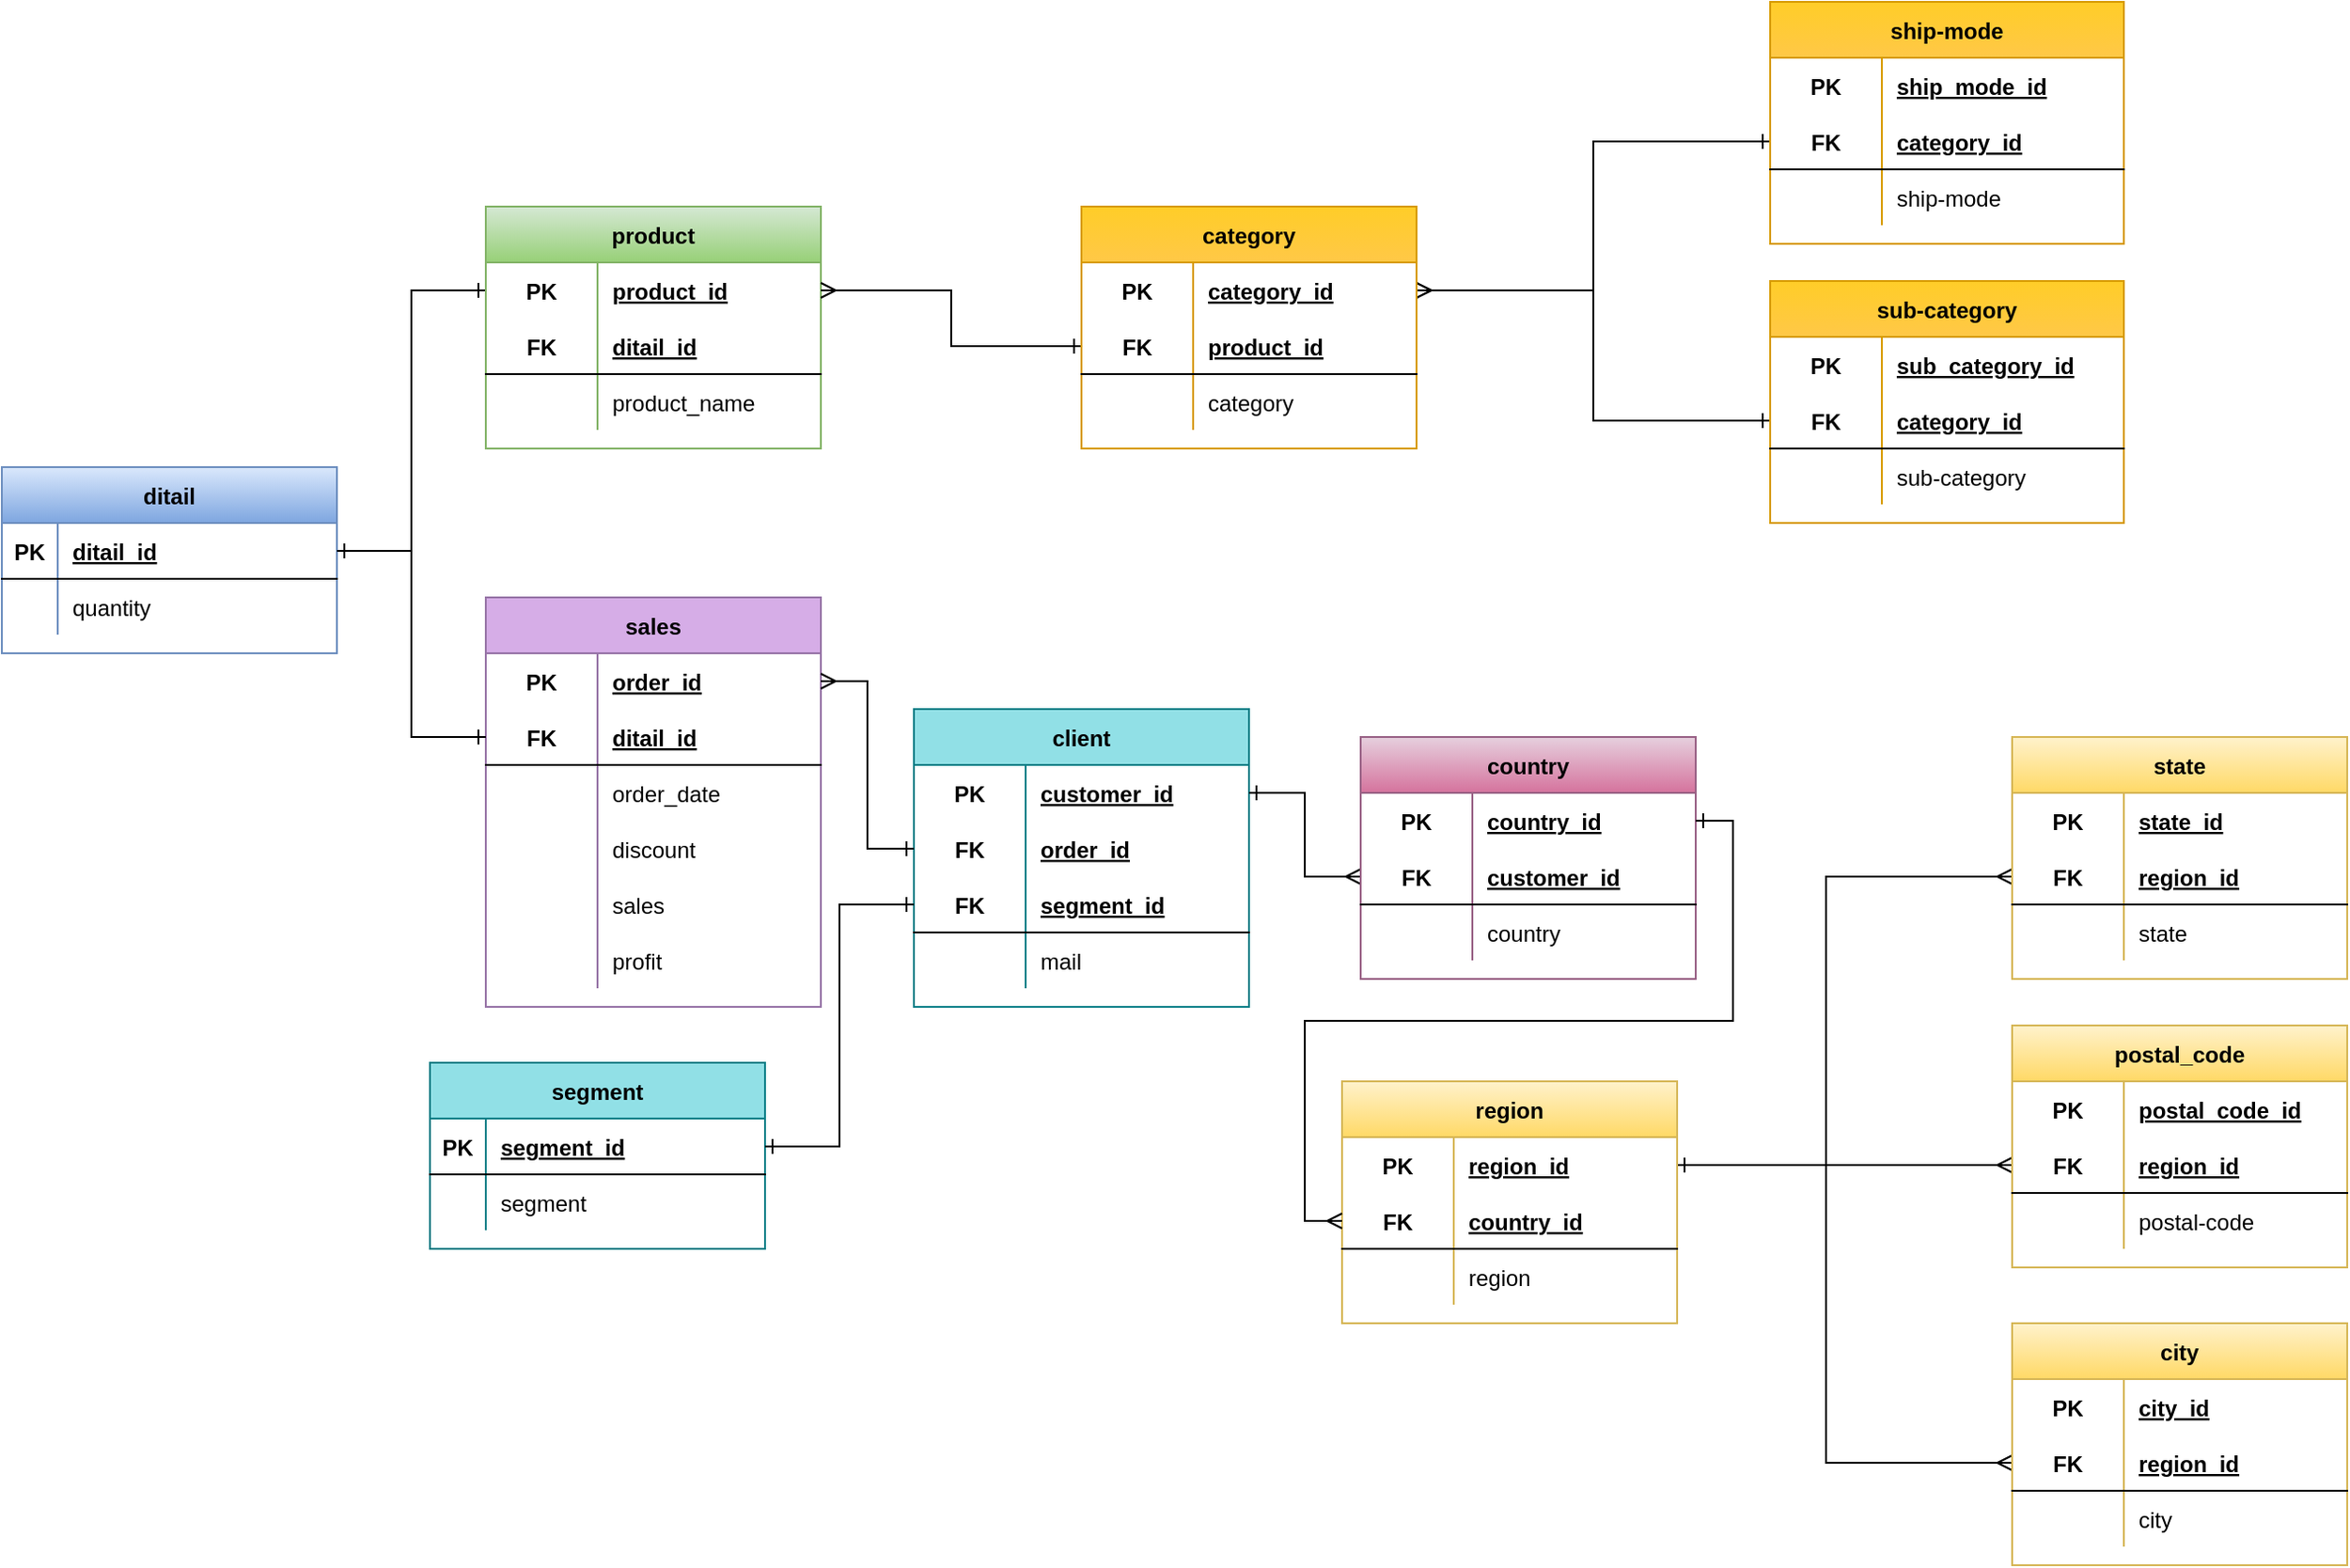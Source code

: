 <mxfile version="20.4.2" type="google"><diagram id="mIzn72QSFB-I_DEP1ll_" name="Diagrama Entidad-Relación - Final - Lucas Márquez"><mxGraphModel grid="1" page="1" gridSize="10" guides="1" tooltips="1" connect="1" arrows="1" fold="1" pageScale="1" pageWidth="827" pageHeight="1169" math="0" shadow="0"><root><mxCell id="0"/><mxCell id="1" parent="0"/><mxCell id="VU_tt0zj8PgSBgcjSAFi-6" value="sales" style="shape=table;startSize=30;container=1;collapsible=1;childLayout=tableLayout;fixedRows=1;rowLines=0;fontStyle=1;align=center;resizeLast=1;fillColor=#D6ADE7;strokeColor=#9673a6;" vertex="1" parent="1"><mxGeometry x="270" y="320" width="180" height="220" as="geometry"/></mxCell><mxCell id="VU_tt0zj8PgSBgcjSAFi-7" value="" style="shape=tableRow;horizontal=0;startSize=0;swimlaneHead=0;swimlaneBody=0;fillColor=none;collapsible=0;dropTarget=0;points=[[0,0.5],[1,0.5]];portConstraint=eastwest;top=0;left=0;right=0;bottom=0;" vertex="1" parent="VU_tt0zj8PgSBgcjSAFi-6"><mxGeometry y="30" width="180" height="30" as="geometry"/></mxCell><mxCell id="VU_tt0zj8PgSBgcjSAFi-8" value="PK" style="shape=partialRectangle;connectable=0;fillColor=none;top=0;left=0;bottom=0;right=0;fontStyle=1;overflow=hidden;" vertex="1" parent="VU_tt0zj8PgSBgcjSAFi-7"><mxGeometry width="60" height="30" as="geometry"><mxRectangle width="60" height="30" as="alternateBounds"/></mxGeometry></mxCell><mxCell id="VU_tt0zj8PgSBgcjSAFi-9" value="order_id" style="shape=partialRectangle;connectable=0;fillColor=none;top=0;left=0;bottom=0;right=0;align=left;spacingLeft=6;fontStyle=5;overflow=hidden;" vertex="1" parent="VU_tt0zj8PgSBgcjSAFi-7"><mxGeometry x="60" width="120" height="30" as="geometry"><mxRectangle width="120" height="30" as="alternateBounds"/></mxGeometry></mxCell><mxCell id="VU_tt0zj8PgSBgcjSAFi-10" value="" style="shape=tableRow;horizontal=0;startSize=0;swimlaneHead=0;swimlaneBody=0;fillColor=none;collapsible=0;dropTarget=0;points=[[0,0.5],[1,0.5]];portConstraint=eastwest;top=0;left=0;right=0;bottom=1;" vertex="1" parent="VU_tt0zj8PgSBgcjSAFi-6"><mxGeometry y="60" width="180" height="30" as="geometry"/></mxCell><mxCell id="VU_tt0zj8PgSBgcjSAFi-11" value="FK" style="shape=partialRectangle;connectable=0;fillColor=none;top=0;left=0;bottom=0;right=0;fontStyle=1;overflow=hidden;" vertex="1" parent="VU_tt0zj8PgSBgcjSAFi-10"><mxGeometry width="60" height="30" as="geometry"><mxRectangle width="60" height="30" as="alternateBounds"/></mxGeometry></mxCell><mxCell id="VU_tt0zj8PgSBgcjSAFi-12" value="ditail_id" style="shape=partialRectangle;connectable=0;fillColor=none;top=0;left=0;bottom=0;right=0;align=left;spacingLeft=6;fontStyle=5;overflow=hidden;" vertex="1" parent="VU_tt0zj8PgSBgcjSAFi-10"><mxGeometry x="60" width="120" height="30" as="geometry"><mxRectangle width="120" height="30" as="alternateBounds"/></mxGeometry></mxCell><mxCell id="VU_tt0zj8PgSBgcjSAFi-13" value="" style="shape=tableRow;horizontal=0;startSize=0;swimlaneHead=0;swimlaneBody=0;fillColor=none;collapsible=0;dropTarget=0;points=[[0,0.5],[1,0.5]];portConstraint=eastwest;top=0;left=0;right=0;bottom=0;" vertex="1" parent="VU_tt0zj8PgSBgcjSAFi-6"><mxGeometry y="90" width="180" height="30" as="geometry"/></mxCell><mxCell id="VU_tt0zj8PgSBgcjSAFi-14" value="" style="shape=partialRectangle;connectable=0;fillColor=none;top=0;left=0;bottom=0;right=0;editable=1;overflow=hidden;" vertex="1" parent="VU_tt0zj8PgSBgcjSAFi-13"><mxGeometry width="60" height="30" as="geometry"><mxRectangle width="60" height="30" as="alternateBounds"/></mxGeometry></mxCell><mxCell id="VU_tt0zj8PgSBgcjSAFi-15" value="order_date" style="shape=partialRectangle;connectable=0;fillColor=none;top=0;left=0;bottom=0;right=0;align=left;spacingLeft=6;overflow=hidden;" vertex="1" parent="VU_tt0zj8PgSBgcjSAFi-13"><mxGeometry x="60" width="120" height="30" as="geometry"><mxRectangle width="120" height="30" as="alternateBounds"/></mxGeometry></mxCell><mxCell id="VU_tt0zj8PgSBgcjSAFi-16" value="" style="shape=tableRow;horizontal=0;startSize=0;swimlaneHead=0;swimlaneBody=0;fillColor=none;collapsible=0;dropTarget=0;points=[[0,0.5],[1,0.5]];portConstraint=eastwest;top=0;left=0;right=0;bottom=0;" vertex="1" parent="VU_tt0zj8PgSBgcjSAFi-6"><mxGeometry y="120" width="180" height="30" as="geometry"/></mxCell><mxCell id="VU_tt0zj8PgSBgcjSAFi-17" value="" style="shape=partialRectangle;connectable=0;fillColor=none;top=0;left=0;bottom=0;right=0;editable=1;overflow=hidden;" vertex="1" parent="VU_tt0zj8PgSBgcjSAFi-16"><mxGeometry width="60" height="30" as="geometry"><mxRectangle width="60" height="30" as="alternateBounds"/></mxGeometry></mxCell><mxCell id="VU_tt0zj8PgSBgcjSAFi-18" value="discount" style="shape=partialRectangle;connectable=0;fillColor=none;top=0;left=0;bottom=0;right=0;align=left;spacingLeft=6;overflow=hidden;" vertex="1" parent="VU_tt0zj8PgSBgcjSAFi-16"><mxGeometry x="60" width="120" height="30" as="geometry"><mxRectangle width="120" height="30" as="alternateBounds"/></mxGeometry></mxCell><mxCell id="VU_tt0zj8PgSBgcjSAFi-176" style="shape=tableRow;horizontal=0;startSize=0;swimlaneHead=0;swimlaneBody=0;fillColor=none;collapsible=0;dropTarget=0;points=[[0,0.5],[1,0.5]];portConstraint=eastwest;top=0;left=0;right=0;bottom=0;" vertex="1" parent="VU_tt0zj8PgSBgcjSAFi-6"><mxGeometry y="150" width="180" height="30" as="geometry"/></mxCell><mxCell id="VU_tt0zj8PgSBgcjSAFi-177" style="shape=partialRectangle;connectable=0;fillColor=none;top=0;left=0;bottom=0;right=0;editable=1;overflow=hidden;" vertex="1" parent="VU_tt0zj8PgSBgcjSAFi-176"><mxGeometry width="60" height="30" as="geometry"><mxRectangle width="60" height="30" as="alternateBounds"/></mxGeometry></mxCell><mxCell id="VU_tt0zj8PgSBgcjSAFi-178" value="sales" style="shape=partialRectangle;connectable=0;fillColor=none;top=0;left=0;bottom=0;right=0;align=left;spacingLeft=6;overflow=hidden;" vertex="1" parent="VU_tt0zj8PgSBgcjSAFi-176"><mxGeometry x="60" width="120" height="30" as="geometry"><mxRectangle width="120" height="30" as="alternateBounds"/></mxGeometry></mxCell><mxCell id="VU_tt0zj8PgSBgcjSAFi-179" style="shape=tableRow;horizontal=0;startSize=0;swimlaneHead=0;swimlaneBody=0;fillColor=none;collapsible=0;dropTarget=0;points=[[0,0.5],[1,0.5]];portConstraint=eastwest;top=0;left=0;right=0;bottom=0;" vertex="1" parent="VU_tt0zj8PgSBgcjSAFi-6"><mxGeometry y="180" width="180" height="30" as="geometry"/></mxCell><mxCell id="VU_tt0zj8PgSBgcjSAFi-180" style="shape=partialRectangle;connectable=0;fillColor=none;top=0;left=0;bottom=0;right=0;editable=1;overflow=hidden;" vertex="1" parent="VU_tt0zj8PgSBgcjSAFi-179"><mxGeometry width="60" height="30" as="geometry"><mxRectangle width="60" height="30" as="alternateBounds"/></mxGeometry></mxCell><mxCell id="VU_tt0zj8PgSBgcjSAFi-181" value="profit" style="shape=partialRectangle;connectable=0;fillColor=none;top=0;left=0;bottom=0;right=0;align=left;spacingLeft=6;overflow=hidden;" vertex="1" parent="VU_tt0zj8PgSBgcjSAFi-179"><mxGeometry x="60" width="120" height="30" as="geometry"><mxRectangle width="120" height="30" as="alternateBounds"/></mxGeometry></mxCell><mxCell id="VU_tt0zj8PgSBgcjSAFi-19" value="client" style="shape=table;startSize=30;container=1;collapsible=1;childLayout=tableLayout;fixedRows=1;rowLines=0;fontStyle=1;align=center;resizeLast=1;fillColor=#91E0E6;strokeColor=#0e8088;" vertex="1" parent="1"><mxGeometry x="500" y="380" width="180" height="160" as="geometry"/></mxCell><mxCell id="VU_tt0zj8PgSBgcjSAFi-20" value="" style="shape=tableRow;horizontal=0;startSize=0;swimlaneHead=0;swimlaneBody=0;fillColor=none;collapsible=0;dropTarget=0;points=[[0,0.5],[1,0.5]];portConstraint=eastwest;top=0;left=0;right=0;bottom=0;" vertex="1" parent="VU_tt0zj8PgSBgcjSAFi-19"><mxGeometry y="30" width="180" height="30" as="geometry"/></mxCell><mxCell id="VU_tt0zj8PgSBgcjSAFi-21" value="PK" style="shape=partialRectangle;connectable=0;fillColor=none;top=0;left=0;bottom=0;right=0;fontStyle=1;overflow=hidden;" vertex="1" parent="VU_tt0zj8PgSBgcjSAFi-20"><mxGeometry width="60" height="30" as="geometry"><mxRectangle width="60" height="30" as="alternateBounds"/></mxGeometry></mxCell><mxCell id="VU_tt0zj8PgSBgcjSAFi-22" value="customer_id" style="shape=partialRectangle;connectable=0;fillColor=none;top=0;left=0;bottom=0;right=0;align=left;spacingLeft=6;fontStyle=5;overflow=hidden;" vertex="1" parent="VU_tt0zj8PgSBgcjSAFi-20"><mxGeometry x="60" width="120" height="30" as="geometry"><mxRectangle width="120" height="30" as="alternateBounds"/></mxGeometry></mxCell><mxCell id="oyBiZ0jqE-eT7juvi7Py-24" style="shape=tableRow;horizontal=0;startSize=0;swimlaneHead=0;swimlaneBody=0;fillColor=none;collapsible=0;dropTarget=0;points=[[0,0.5],[1,0.5]];portConstraint=eastwest;top=0;left=0;right=0;bottom=0;" vertex="1" parent="VU_tt0zj8PgSBgcjSAFi-19"><mxGeometry y="60" width="180" height="30" as="geometry"/></mxCell><mxCell id="oyBiZ0jqE-eT7juvi7Py-25" value="FK" style="shape=partialRectangle;connectable=0;fillColor=none;top=0;left=0;bottom=0;right=0;fontStyle=1;overflow=hidden;" vertex="1" parent="oyBiZ0jqE-eT7juvi7Py-24"><mxGeometry width="60" height="30" as="geometry"><mxRectangle width="60" height="30" as="alternateBounds"/></mxGeometry></mxCell><mxCell id="oyBiZ0jqE-eT7juvi7Py-26" value="order_id" style="shape=partialRectangle;connectable=0;fillColor=none;top=0;left=0;bottom=0;right=0;align=left;spacingLeft=6;fontStyle=5;overflow=hidden;" vertex="1" parent="oyBiZ0jqE-eT7juvi7Py-24"><mxGeometry x="60" width="120" height="30" as="geometry"><mxRectangle width="120" height="30" as="alternateBounds"/></mxGeometry></mxCell><mxCell id="VU_tt0zj8PgSBgcjSAFi-23" value="" style="shape=tableRow;horizontal=0;startSize=0;swimlaneHead=0;swimlaneBody=0;fillColor=none;collapsible=0;dropTarget=0;points=[[0,0.5],[1,0.5]];portConstraint=eastwest;top=0;left=0;right=0;bottom=1;" vertex="1" parent="VU_tt0zj8PgSBgcjSAFi-19"><mxGeometry y="90" width="180" height="30" as="geometry"/></mxCell><mxCell id="VU_tt0zj8PgSBgcjSAFi-24" value="FK" style="shape=partialRectangle;connectable=0;fillColor=none;top=0;left=0;bottom=0;right=0;fontStyle=1;overflow=hidden;" vertex="1" parent="VU_tt0zj8PgSBgcjSAFi-23"><mxGeometry width="60" height="30" as="geometry"><mxRectangle width="60" height="30" as="alternateBounds"/></mxGeometry></mxCell><mxCell id="VU_tt0zj8PgSBgcjSAFi-25" value="segment_id" style="shape=partialRectangle;connectable=0;fillColor=none;top=0;left=0;bottom=0;right=0;align=left;spacingLeft=6;fontStyle=5;overflow=hidden;" vertex="1" parent="VU_tt0zj8PgSBgcjSAFi-23"><mxGeometry x="60" width="120" height="30" as="geometry"><mxRectangle width="120" height="30" as="alternateBounds"/></mxGeometry></mxCell><mxCell id="VU_tt0zj8PgSBgcjSAFi-26" value="" style="shape=tableRow;horizontal=0;startSize=0;swimlaneHead=0;swimlaneBody=0;fillColor=none;collapsible=0;dropTarget=0;points=[[0,0.5],[1,0.5]];portConstraint=eastwest;top=0;left=0;right=0;bottom=0;" vertex="1" parent="VU_tt0zj8PgSBgcjSAFi-19"><mxGeometry y="120" width="180" height="30" as="geometry"/></mxCell><mxCell id="VU_tt0zj8PgSBgcjSAFi-27" value="" style="shape=partialRectangle;connectable=0;fillColor=none;top=0;left=0;bottom=0;right=0;editable=1;overflow=hidden;" vertex="1" parent="VU_tt0zj8PgSBgcjSAFi-26"><mxGeometry width="60" height="30" as="geometry"><mxRectangle width="60" height="30" as="alternateBounds"/></mxGeometry></mxCell><mxCell id="VU_tt0zj8PgSBgcjSAFi-28" value="mail" style="shape=partialRectangle;connectable=0;fillColor=none;top=0;left=0;bottom=0;right=0;align=left;spacingLeft=6;overflow=hidden;" vertex="1" parent="VU_tt0zj8PgSBgcjSAFi-26"><mxGeometry x="60" width="120" height="30" as="geometry"><mxRectangle width="120" height="30" as="alternateBounds"/></mxGeometry></mxCell><mxCell id="VU_tt0zj8PgSBgcjSAFi-198" style="edgeStyle=orthogonalEdgeStyle;rounded=0;orthogonalLoop=1;jettySize=auto;html=1;startArrow=ERone;startFill=0;endArrow=ERone;endFill=0;exitX=0;exitY=0.5;exitDx=0;exitDy=0;entryX=1;entryY=0.5;entryDx=0;entryDy=0;" edge="1" parent="1" source="VU_tt0zj8PgSBgcjSAFi-72" target="MrGckBFg0y3Oi9oTqxeP-3"><mxGeometry relative="1" as="geometry"><mxPoint x="200" y="285" as="targetPoint"/></mxGeometry></mxCell><mxCell id="VU_tt0zj8PgSBgcjSAFi-71" value="product" style="shape=table;startSize=30;container=1;collapsible=1;childLayout=tableLayout;fixedRows=1;rowLines=0;fontStyle=1;align=center;resizeLast=1;fillColor=#d5e8d4;strokeColor=#82b366;gradientColor=#97d077;" vertex="1" parent="1"><mxGeometry x="270" y="110" width="180" height="130" as="geometry"/></mxCell><mxCell id="VU_tt0zj8PgSBgcjSAFi-72" value="" style="shape=tableRow;horizontal=0;startSize=0;swimlaneHead=0;swimlaneBody=0;fillColor=none;collapsible=0;dropTarget=0;points=[[0,0.5],[1,0.5]];portConstraint=eastwest;top=0;left=0;right=0;bottom=0;" vertex="1" parent="VU_tt0zj8PgSBgcjSAFi-71"><mxGeometry y="30" width="180" height="30" as="geometry"/></mxCell><mxCell id="VU_tt0zj8PgSBgcjSAFi-73" value="PK" style="shape=partialRectangle;connectable=0;fillColor=none;top=0;left=0;bottom=0;right=0;fontStyle=1;overflow=hidden;" vertex="1" parent="VU_tt0zj8PgSBgcjSAFi-72"><mxGeometry width="60" height="30" as="geometry"><mxRectangle width="60" height="30" as="alternateBounds"/></mxGeometry></mxCell><mxCell id="VU_tt0zj8PgSBgcjSAFi-74" value="product_id" style="shape=partialRectangle;connectable=0;fillColor=none;top=0;left=0;bottom=0;right=0;align=left;spacingLeft=6;fontStyle=5;overflow=hidden;" vertex="1" parent="VU_tt0zj8PgSBgcjSAFi-72"><mxGeometry x="60" width="120" height="30" as="geometry"><mxRectangle width="120" height="30" as="alternateBounds"/></mxGeometry></mxCell><mxCell id="VU_tt0zj8PgSBgcjSAFi-75" value="" style="shape=tableRow;horizontal=0;startSize=0;swimlaneHead=0;swimlaneBody=0;fillColor=none;collapsible=0;dropTarget=0;points=[[0,0.5],[1,0.5]];portConstraint=eastwest;top=0;left=0;right=0;bottom=1;" vertex="1" parent="VU_tt0zj8PgSBgcjSAFi-71"><mxGeometry y="60" width="180" height="30" as="geometry"/></mxCell><mxCell id="VU_tt0zj8PgSBgcjSAFi-76" value="FK" style="shape=partialRectangle;connectable=0;fillColor=none;top=0;left=0;bottom=0;right=0;fontStyle=1;overflow=hidden;" vertex="1" parent="VU_tt0zj8PgSBgcjSAFi-75"><mxGeometry width="60" height="30" as="geometry"><mxRectangle width="60" height="30" as="alternateBounds"/></mxGeometry></mxCell><mxCell id="VU_tt0zj8PgSBgcjSAFi-77" value="ditail_id" style="shape=partialRectangle;connectable=0;fillColor=none;top=0;left=0;bottom=0;right=0;align=left;spacingLeft=6;fontStyle=5;overflow=hidden;" vertex="1" parent="VU_tt0zj8PgSBgcjSAFi-75"><mxGeometry x="60" width="120" height="30" as="geometry"><mxRectangle width="120" height="30" as="alternateBounds"/></mxGeometry></mxCell><mxCell id="VU_tt0zj8PgSBgcjSAFi-78" value="" style="shape=tableRow;horizontal=0;startSize=0;swimlaneHead=0;swimlaneBody=0;fillColor=none;collapsible=0;dropTarget=0;points=[[0,0.5],[1,0.5]];portConstraint=eastwest;top=0;left=0;right=0;bottom=0;" vertex="1" parent="VU_tt0zj8PgSBgcjSAFi-71"><mxGeometry y="90" width="180" height="30" as="geometry"/></mxCell><mxCell id="VU_tt0zj8PgSBgcjSAFi-79" value="" style="shape=partialRectangle;connectable=0;fillColor=none;top=0;left=0;bottom=0;right=0;editable=1;overflow=hidden;" vertex="1" parent="VU_tt0zj8PgSBgcjSAFi-78"><mxGeometry width="60" height="30" as="geometry"><mxRectangle width="60" height="30" as="alternateBounds"/></mxGeometry></mxCell><mxCell id="VU_tt0zj8PgSBgcjSAFi-80" value="product_name" style="shape=partialRectangle;connectable=0;fillColor=none;top=0;left=0;bottom=0;right=0;align=left;spacingLeft=6;overflow=hidden;" vertex="1" parent="VU_tt0zj8PgSBgcjSAFi-78"><mxGeometry x="60" width="120" height="30" as="geometry"><mxRectangle width="120" height="30" as="alternateBounds"/></mxGeometry></mxCell><mxCell id="VU_tt0zj8PgSBgcjSAFi-199" style="edgeStyle=orthogonalEdgeStyle;rounded=0;orthogonalLoop=1;jettySize=auto;html=1;startArrow=ERone;startFill=0;endArrow=ERmany;endFill=0;exitX=0;exitY=0.5;exitDx=0;exitDy=0;entryX=1;entryY=0.5;entryDx=0;entryDy=0;" edge="1" parent="1" source="_aTbxDo0gXw2IyiF0GpH-42" target="VU_tt0zj8PgSBgcjSAFi-72"><mxGeometry relative="1" as="geometry"><mxPoint x="430" y="135" as="sourcePoint"/><mxPoint x="490" y="70" as="targetPoint"/></mxGeometry></mxCell><mxCell id="VU_tt0zj8PgSBgcjSAFi-200" style="edgeStyle=orthogonalEdgeStyle;rounded=0;orthogonalLoop=1;jettySize=auto;html=1;entryX=1.008;entryY=0.733;entryDx=0;entryDy=0;entryPerimeter=0;startArrow=ERmany;startFill=0;endArrow=ERone;endFill=0;" edge="1" parent="1" source="VU_tt0zj8PgSBgcjSAFi-7"><mxGeometry relative="1" as="geometry"/></mxCell><mxCell id="VU_tt0zj8PgSBgcjSAFi-201" style="edgeStyle=orthogonalEdgeStyle;rounded=0;orthogonalLoop=1;jettySize=auto;html=1;startArrow=ERmany;startFill=0;endArrow=ERone;endFill=0;exitX=1;exitY=0.5;exitDx=0;exitDy=0;entryX=0;entryY=0.5;entryDx=0;entryDy=0;" edge="1" parent="1" source="VU_tt0zj8PgSBgcjSAFi-7" target="oyBiZ0jqE-eT7juvi7Py-24"><mxGeometry relative="1" as="geometry"><mxPoint x="530" y="470" as="targetPoint"/></mxGeometry></mxCell><mxCell id="VU_tt0zj8PgSBgcjSAFi-202" style="edgeStyle=orthogonalEdgeStyle;rounded=0;orthogonalLoop=1;jettySize=auto;html=1;startArrow=ERone;startFill=0;endArrow=ERmany;endFill=0;exitX=1;exitY=0.5;exitDx=0;exitDy=0;entryX=0;entryY=0.5;entryDx=0;entryDy=0;" edge="1" parent="1" source="VU_tt0zj8PgSBgcjSAFi-20" target="MrGckBFg0y3Oi9oTqxeP-15"><mxGeometry relative="1" as="geometry"><mxPoint x="780" y="510" as="targetPoint"/></mxGeometry></mxCell><mxCell id="oyBiZ0jqE-eT7juvi7Py-2" value="segment" style="shape=table;startSize=30;container=1;collapsible=1;childLayout=tableLayout;fixedRows=1;rowLines=0;fontStyle=1;align=center;resizeLast=1;fillColor=#91E0E6;strokeColor=#0e8088;" vertex="1" parent="1"><mxGeometry x="240" y="570" width="180" height="100" as="geometry"/></mxCell><mxCell id="oyBiZ0jqE-eT7juvi7Py-3" value="" style="shape=tableRow;horizontal=0;startSize=0;swimlaneHead=0;swimlaneBody=0;fillColor=none;collapsible=0;dropTarget=0;points=[[0,0.5],[1,0.5]];portConstraint=eastwest;top=0;left=0;right=0;bottom=1;" vertex="1" parent="oyBiZ0jqE-eT7juvi7Py-2"><mxGeometry y="30" width="180" height="30" as="geometry"/></mxCell><mxCell id="oyBiZ0jqE-eT7juvi7Py-4" value="PK" style="shape=partialRectangle;connectable=0;fillColor=none;top=0;left=0;bottom=0;right=0;fontStyle=1;overflow=hidden;" vertex="1" parent="oyBiZ0jqE-eT7juvi7Py-3"><mxGeometry width="30" height="30" as="geometry"><mxRectangle width="30" height="30" as="alternateBounds"/></mxGeometry></mxCell><mxCell id="oyBiZ0jqE-eT7juvi7Py-5" value="segment_id" style="shape=partialRectangle;connectable=0;fillColor=none;top=0;left=0;bottom=0;right=0;align=left;spacingLeft=6;fontStyle=5;overflow=hidden;" vertex="1" parent="oyBiZ0jqE-eT7juvi7Py-3"><mxGeometry x="30" width="150" height="30" as="geometry"><mxRectangle width="150" height="30" as="alternateBounds"/></mxGeometry></mxCell><mxCell id="oyBiZ0jqE-eT7juvi7Py-6" value="" style="shape=tableRow;horizontal=0;startSize=0;swimlaneHead=0;swimlaneBody=0;fillColor=none;collapsible=0;dropTarget=0;points=[[0,0.5],[1,0.5]];portConstraint=eastwest;top=0;left=0;right=0;bottom=0;" vertex="1" parent="oyBiZ0jqE-eT7juvi7Py-2"><mxGeometry y="60" width="180" height="30" as="geometry"/></mxCell><mxCell id="oyBiZ0jqE-eT7juvi7Py-7" value="" style="shape=partialRectangle;connectable=0;fillColor=none;top=0;left=0;bottom=0;right=0;editable=1;overflow=hidden;" vertex="1" parent="oyBiZ0jqE-eT7juvi7Py-6"><mxGeometry width="30" height="30" as="geometry"><mxRectangle width="30" height="30" as="alternateBounds"/></mxGeometry></mxCell><mxCell id="oyBiZ0jqE-eT7juvi7Py-8" value="segment" style="shape=partialRectangle;connectable=0;fillColor=none;top=0;left=0;bottom=0;right=0;align=left;spacingLeft=6;overflow=hidden;" vertex="1" parent="oyBiZ0jqE-eT7juvi7Py-6"><mxGeometry x="30" width="150" height="30" as="geometry"><mxRectangle width="150" height="30" as="alternateBounds"/></mxGeometry></mxCell><mxCell id="oyBiZ0jqE-eT7juvi7Py-27" style="edgeStyle=orthogonalEdgeStyle;rounded=0;orthogonalLoop=1;jettySize=auto;html=1;exitX=0;exitY=0.5;exitDx=0;exitDy=0;entryX=1;entryY=0.5;entryDx=0;entryDy=0;endArrow=ERone;endFill=0;startArrow=ERone;startFill=0;" edge="1" parent="1" source="VU_tt0zj8PgSBgcjSAFi-23" target="oyBiZ0jqE-eT7juvi7Py-3"><mxGeometry relative="1" as="geometry"/></mxCell><mxCell id="oyBiZ0jqE-eT7juvi7Py-70" style="edgeStyle=orthogonalEdgeStyle;rounded=0;orthogonalLoop=1;jettySize=auto;html=1;exitX=1;exitY=0.5;exitDx=0;exitDy=0;entryX=0;entryY=0.5;entryDx=0;entryDy=0;startArrow=ERmany;startFill=0;endArrow=ERone;endFill=0;" edge="1" parent="1" source="_aTbxDo0gXw2IyiF0GpH-39" target="_aTbxDo0gXw2IyiF0GpH-32"><mxGeometry relative="1" as="geometry"><mxPoint x="800" y="100" as="sourcePoint"/><mxPoint x="980" y="60" as="targetPoint"/></mxGeometry></mxCell><mxCell id="oyBiZ0jqE-eT7juvi7Py-78" style="edgeStyle=orthogonalEdgeStyle;rounded=0;orthogonalLoop=1;jettySize=auto;html=1;exitX=1;exitY=0.5;exitDx=0;exitDy=0;entryX=0;entryY=0.5;entryDx=0;entryDy=0;startArrow=ERmany;startFill=0;endArrow=ERone;endFill=0;" edge="1" parent="1" source="_aTbxDo0gXw2IyiF0GpH-39" target="_aTbxDo0gXw2IyiF0GpH-22"><mxGeometry relative="1" as="geometry"><mxPoint x="830" y="125" as="sourcePoint"/><mxPoint x="1010" y="180" as="targetPoint"/></mxGeometry></mxCell><mxCell id="2hNDZyfFAiQpchvqxS-o-57" style="edgeStyle=orthogonalEdgeStyle;rounded=0;orthogonalLoop=1;jettySize=auto;html=1;exitX=1;exitY=0.5;exitDx=0;exitDy=0;startArrow=ERone;startFill=0;endArrow=ERmany;endFill=0;entryX=0;entryY=0.5;entryDx=0;entryDy=0;" edge="1" parent="1" source="MrGckBFg0y3Oi9oTqxeP-52" target="MrGckBFg0y3Oi9oTqxeP-35"><mxGeometry relative="1" as="geometry"><mxPoint x="1020" y="525" as="sourcePoint"/><mxPoint x="1040" y="480" as="targetPoint"/><Array as="points"><mxPoint x="990" y="625"/><mxPoint x="990" y="470"/></Array></mxGeometry></mxCell><mxCell id="2hNDZyfFAiQpchvqxS-o-58" style="edgeStyle=orthogonalEdgeStyle;rounded=0;orthogonalLoop=1;jettySize=auto;html=1;exitX=1;exitY=0.5;exitDx=0;exitDy=0;entryX=0;entryY=0.5;entryDx=0;entryDy=0;startArrow=ERmany;startFill=0;endArrow=ERone;endFill=0;" edge="1" parent="1" target="MrGckBFg0y3Oi9oTqxeP-15"><mxGeometry relative="1" as="geometry"><Array as="points"><mxPoint x="1070" y="555"/><mxPoint x="1070" y="815"/></Array></mxGeometry></mxCell><mxCell id="2hNDZyfFAiQpchvqxS-o-59" style="edgeStyle=orthogonalEdgeStyle;rounded=0;orthogonalLoop=1;jettySize=auto;html=1;exitX=1;exitY=0.5;exitDx=0;exitDy=0;entryX=0;entryY=0.5;entryDx=0;entryDy=0;startArrow=ERone;startFill=0;endArrow=ERmany;endFill=0;" edge="1" parent="1" source="MrGckBFg0y3Oi9oTqxeP-52" target="MrGckBFg0y3Oi9oTqxeP-45"><mxGeometry relative="1" as="geometry"><mxPoint x="1020" y="495" as="sourcePoint"/><mxPoint x="1160" y="465" as="targetPoint"/><Array as="points"><mxPoint x="990" y="625"/><mxPoint x="990" y="785"/></Array></mxGeometry></mxCell><mxCell id="2hNDZyfFAiQpchvqxS-o-60" style="edgeStyle=orthogonalEdgeStyle;rounded=0;orthogonalLoop=1;jettySize=auto;html=1;exitX=1;exitY=0.5;exitDx=0;exitDy=0;entryX=0;entryY=0.5;entryDx=0;entryDy=0;startArrow=ERone;startFill=0;endArrow=ERmany;endFill=0;" edge="1" parent="1" source="MrGckBFg0y3Oi9oTqxeP-52" target="MrGckBFg0y3Oi9oTqxeP-25"><mxGeometry relative="1" as="geometry"><Array as="points"><mxPoint x="1090" y="625"/></Array><mxPoint x="1020" y="465" as="sourcePoint"/><mxPoint x="1160" y="335" as="targetPoint"/></mxGeometry></mxCell><mxCell id="_aTbxDo0gXw2IyiF0GpH-18" value="sub-category" style="shape=table;startSize=30;container=1;collapsible=1;childLayout=tableLayout;fixedRows=1;rowLines=0;fontStyle=1;align=center;resizeLast=1;fillColor=#ffcd28;strokeColor=#d79b00;gradientColor=#FFC847;" vertex="1" parent="1"><mxGeometry x="960" y="150" width="190" height="130" as="geometry"/></mxCell><mxCell id="_aTbxDo0gXw2IyiF0GpH-19" value="" style="shape=tableRow;horizontal=0;startSize=0;swimlaneHead=0;swimlaneBody=0;fillColor=none;collapsible=0;dropTarget=0;points=[[0,0.5],[1,0.5]];portConstraint=eastwest;top=0;left=0;right=0;bottom=0;" vertex="1" parent="_aTbxDo0gXw2IyiF0GpH-18"><mxGeometry y="30" width="190" height="30" as="geometry"/></mxCell><mxCell id="_aTbxDo0gXw2IyiF0GpH-20" value="PK" style="shape=partialRectangle;connectable=0;fillColor=none;top=0;left=0;bottom=0;right=0;fontStyle=1;overflow=hidden;" vertex="1" parent="_aTbxDo0gXw2IyiF0GpH-19"><mxGeometry width="60" height="30" as="geometry"><mxRectangle width="60" height="30" as="alternateBounds"/></mxGeometry></mxCell><mxCell id="_aTbxDo0gXw2IyiF0GpH-21" value="sub_category_id" style="shape=partialRectangle;connectable=0;fillColor=none;top=0;left=0;bottom=0;right=0;align=left;spacingLeft=6;fontStyle=5;overflow=hidden;" vertex="1" parent="_aTbxDo0gXw2IyiF0GpH-19"><mxGeometry x="60" width="130" height="30" as="geometry"><mxRectangle width="130" height="30" as="alternateBounds"/></mxGeometry></mxCell><mxCell id="_aTbxDo0gXw2IyiF0GpH-22" value="" style="shape=tableRow;horizontal=0;startSize=0;swimlaneHead=0;swimlaneBody=0;fillColor=none;collapsible=0;dropTarget=0;points=[[0,0.5],[1,0.5]];portConstraint=eastwest;top=0;left=0;right=0;bottom=1;" vertex="1" parent="_aTbxDo0gXw2IyiF0GpH-18"><mxGeometry y="60" width="190" height="30" as="geometry"/></mxCell><mxCell id="_aTbxDo0gXw2IyiF0GpH-23" value="FK" style="shape=partialRectangle;connectable=0;fillColor=none;top=0;left=0;bottom=0;right=0;fontStyle=1;overflow=hidden;" vertex="1" parent="_aTbxDo0gXw2IyiF0GpH-22"><mxGeometry width="60" height="30" as="geometry"><mxRectangle width="60" height="30" as="alternateBounds"/></mxGeometry></mxCell><mxCell id="_aTbxDo0gXw2IyiF0GpH-24" value="category_id" style="shape=partialRectangle;connectable=0;fillColor=none;top=0;left=0;bottom=0;right=0;align=left;spacingLeft=6;fontStyle=5;overflow=hidden;" vertex="1" parent="_aTbxDo0gXw2IyiF0GpH-22"><mxGeometry x="60" width="130" height="30" as="geometry"><mxRectangle width="130" height="30" as="alternateBounds"/></mxGeometry></mxCell><mxCell id="_aTbxDo0gXw2IyiF0GpH-25" value="" style="shape=tableRow;horizontal=0;startSize=0;swimlaneHead=0;swimlaneBody=0;fillColor=none;collapsible=0;dropTarget=0;points=[[0,0.5],[1,0.5]];portConstraint=eastwest;top=0;left=0;right=0;bottom=0;" vertex="1" parent="_aTbxDo0gXw2IyiF0GpH-18"><mxGeometry y="90" width="190" height="30" as="geometry"/></mxCell><mxCell id="_aTbxDo0gXw2IyiF0GpH-26" value="" style="shape=partialRectangle;connectable=0;fillColor=none;top=0;left=0;bottom=0;right=0;editable=1;overflow=hidden;" vertex="1" parent="_aTbxDo0gXw2IyiF0GpH-25"><mxGeometry width="60" height="30" as="geometry"><mxRectangle width="60" height="30" as="alternateBounds"/></mxGeometry></mxCell><mxCell id="_aTbxDo0gXw2IyiF0GpH-27" value="sub-category" style="shape=partialRectangle;connectable=0;fillColor=none;top=0;left=0;bottom=0;right=0;align=left;spacingLeft=6;overflow=hidden;" vertex="1" parent="_aTbxDo0gXw2IyiF0GpH-25"><mxGeometry x="60" width="130" height="30" as="geometry"><mxRectangle width="130" height="30" as="alternateBounds"/></mxGeometry></mxCell><mxCell id="_aTbxDo0gXw2IyiF0GpH-28" value="ship-mode" style="shape=table;startSize=30;container=1;collapsible=1;childLayout=tableLayout;fixedRows=1;rowLines=0;fontStyle=1;align=center;resizeLast=1;fillColor=#ffcd28;strokeColor=#d79b00;gradientColor=#FFC847;" vertex="1" parent="1"><mxGeometry x="960" width="190" height="130" as="geometry"/></mxCell><mxCell id="_aTbxDo0gXw2IyiF0GpH-29" value="" style="shape=tableRow;horizontal=0;startSize=0;swimlaneHead=0;swimlaneBody=0;fillColor=none;collapsible=0;dropTarget=0;points=[[0,0.5],[1,0.5]];portConstraint=eastwest;top=0;left=0;right=0;bottom=0;" vertex="1" parent="_aTbxDo0gXw2IyiF0GpH-28"><mxGeometry y="30" width="190" height="30" as="geometry"/></mxCell><mxCell id="_aTbxDo0gXw2IyiF0GpH-30" value="PK" style="shape=partialRectangle;connectable=0;fillColor=none;top=0;left=0;bottom=0;right=0;fontStyle=1;overflow=hidden;" vertex="1" parent="_aTbxDo0gXw2IyiF0GpH-29"><mxGeometry width="60" height="30" as="geometry"><mxRectangle width="60" height="30" as="alternateBounds"/></mxGeometry></mxCell><mxCell id="_aTbxDo0gXw2IyiF0GpH-31" value="ship_mode_id" style="shape=partialRectangle;connectable=0;fillColor=none;top=0;left=0;bottom=0;right=0;align=left;spacingLeft=6;fontStyle=5;overflow=hidden;" vertex="1" parent="_aTbxDo0gXw2IyiF0GpH-29"><mxGeometry x="60" width="130" height="30" as="geometry"><mxRectangle width="130" height="30" as="alternateBounds"/></mxGeometry></mxCell><mxCell id="_aTbxDo0gXw2IyiF0GpH-32" value="" style="shape=tableRow;horizontal=0;startSize=0;swimlaneHead=0;swimlaneBody=0;fillColor=none;collapsible=0;dropTarget=0;points=[[0,0.5],[1,0.5]];portConstraint=eastwest;top=0;left=0;right=0;bottom=1;" vertex="1" parent="_aTbxDo0gXw2IyiF0GpH-28"><mxGeometry y="60" width="190" height="30" as="geometry"/></mxCell><mxCell id="_aTbxDo0gXw2IyiF0GpH-33" value="FK" style="shape=partialRectangle;connectable=0;fillColor=none;top=0;left=0;bottom=0;right=0;fontStyle=1;overflow=hidden;" vertex="1" parent="_aTbxDo0gXw2IyiF0GpH-32"><mxGeometry width="60" height="30" as="geometry"><mxRectangle width="60" height="30" as="alternateBounds"/></mxGeometry></mxCell><mxCell id="_aTbxDo0gXw2IyiF0GpH-34" value="category_id" style="shape=partialRectangle;connectable=0;fillColor=none;top=0;left=0;bottom=0;right=0;align=left;spacingLeft=6;fontStyle=5;overflow=hidden;" vertex="1" parent="_aTbxDo0gXw2IyiF0GpH-32"><mxGeometry x="60" width="130" height="30" as="geometry"><mxRectangle width="130" height="30" as="alternateBounds"/></mxGeometry></mxCell><mxCell id="_aTbxDo0gXw2IyiF0GpH-35" value="" style="shape=tableRow;horizontal=0;startSize=0;swimlaneHead=0;swimlaneBody=0;fillColor=none;collapsible=0;dropTarget=0;points=[[0,0.5],[1,0.5]];portConstraint=eastwest;top=0;left=0;right=0;bottom=0;" vertex="1" parent="_aTbxDo0gXw2IyiF0GpH-28"><mxGeometry y="90" width="190" height="30" as="geometry"/></mxCell><mxCell id="_aTbxDo0gXw2IyiF0GpH-36" value="" style="shape=partialRectangle;connectable=0;fillColor=none;top=0;left=0;bottom=0;right=0;editable=1;overflow=hidden;" vertex="1" parent="_aTbxDo0gXw2IyiF0GpH-35"><mxGeometry width="60" height="30" as="geometry"><mxRectangle width="60" height="30" as="alternateBounds"/></mxGeometry></mxCell><mxCell id="_aTbxDo0gXw2IyiF0GpH-37" value="ship-mode" style="shape=partialRectangle;connectable=0;fillColor=none;top=0;left=0;bottom=0;right=0;align=left;spacingLeft=6;overflow=hidden;" vertex="1" parent="_aTbxDo0gXw2IyiF0GpH-35"><mxGeometry x="60" width="130" height="30" as="geometry"><mxRectangle width="130" height="30" as="alternateBounds"/></mxGeometry></mxCell><mxCell id="_aTbxDo0gXw2IyiF0GpH-38" value="category" style="shape=table;startSize=30;container=1;collapsible=1;childLayout=tableLayout;fixedRows=1;rowLines=0;fontStyle=1;align=center;resizeLast=1;fillColor=#ffcd28;strokeColor=#d79b00;gradientColor=#FFC847;" vertex="1" parent="1"><mxGeometry x="590" y="110" width="180" height="130" as="geometry"/></mxCell><mxCell id="_aTbxDo0gXw2IyiF0GpH-39" value="" style="shape=tableRow;horizontal=0;startSize=0;swimlaneHead=0;swimlaneBody=0;fillColor=none;collapsible=0;dropTarget=0;points=[[0,0.5],[1,0.5]];portConstraint=eastwest;top=0;left=0;right=0;bottom=0;" vertex="1" parent="_aTbxDo0gXw2IyiF0GpH-38"><mxGeometry y="30" width="180" height="30" as="geometry"/></mxCell><mxCell id="_aTbxDo0gXw2IyiF0GpH-40" value="PK" style="shape=partialRectangle;connectable=0;fillColor=none;top=0;left=0;bottom=0;right=0;fontStyle=1;overflow=hidden;" vertex="1" parent="_aTbxDo0gXw2IyiF0GpH-39"><mxGeometry width="60" height="30" as="geometry"><mxRectangle width="60" height="30" as="alternateBounds"/></mxGeometry></mxCell><mxCell id="_aTbxDo0gXw2IyiF0GpH-41" value="category_id" style="shape=partialRectangle;connectable=0;fillColor=none;top=0;left=0;bottom=0;right=0;align=left;spacingLeft=6;fontStyle=5;overflow=hidden;" vertex="1" parent="_aTbxDo0gXw2IyiF0GpH-39"><mxGeometry x="60" width="120" height="30" as="geometry"><mxRectangle width="120" height="30" as="alternateBounds"/></mxGeometry></mxCell><mxCell id="_aTbxDo0gXw2IyiF0GpH-42" value="" style="shape=tableRow;horizontal=0;startSize=0;swimlaneHead=0;swimlaneBody=0;fillColor=none;collapsible=0;dropTarget=0;points=[[0,0.5],[1,0.5]];portConstraint=eastwest;top=0;left=0;right=0;bottom=1;" vertex="1" parent="_aTbxDo0gXw2IyiF0GpH-38"><mxGeometry y="60" width="180" height="30" as="geometry"/></mxCell><mxCell id="_aTbxDo0gXw2IyiF0GpH-43" value="FK" style="shape=partialRectangle;connectable=0;fillColor=none;top=0;left=0;bottom=0;right=0;fontStyle=1;overflow=hidden;" vertex="1" parent="_aTbxDo0gXw2IyiF0GpH-42"><mxGeometry width="60" height="30" as="geometry"><mxRectangle width="60" height="30" as="alternateBounds"/></mxGeometry></mxCell><mxCell id="_aTbxDo0gXw2IyiF0GpH-44" value="product_id" style="shape=partialRectangle;connectable=0;fillColor=none;top=0;left=0;bottom=0;right=0;align=left;spacingLeft=6;fontStyle=5;overflow=hidden;" vertex="1" parent="_aTbxDo0gXw2IyiF0GpH-42"><mxGeometry x="60" width="120" height="30" as="geometry"><mxRectangle width="120" height="30" as="alternateBounds"/></mxGeometry></mxCell><mxCell id="_aTbxDo0gXw2IyiF0GpH-45" value="" style="shape=tableRow;horizontal=0;startSize=0;swimlaneHead=0;swimlaneBody=0;fillColor=none;collapsible=0;dropTarget=0;points=[[0,0.5],[1,0.5]];portConstraint=eastwest;top=0;left=0;right=0;bottom=0;" vertex="1" parent="_aTbxDo0gXw2IyiF0GpH-38"><mxGeometry y="90" width="180" height="30" as="geometry"/></mxCell><mxCell id="_aTbxDo0gXw2IyiF0GpH-46" value="" style="shape=partialRectangle;connectable=0;fillColor=none;top=0;left=0;bottom=0;right=0;editable=1;overflow=hidden;" vertex="1" parent="_aTbxDo0gXw2IyiF0GpH-45"><mxGeometry width="60" height="30" as="geometry"><mxRectangle width="60" height="30" as="alternateBounds"/></mxGeometry></mxCell><mxCell id="_aTbxDo0gXw2IyiF0GpH-47" value="category" style="shape=partialRectangle;connectable=0;fillColor=none;top=0;left=0;bottom=0;right=0;align=left;spacingLeft=6;overflow=hidden;" vertex="1" parent="_aTbxDo0gXw2IyiF0GpH-45"><mxGeometry x="60" width="120" height="30" as="geometry"><mxRectangle width="120" height="30" as="alternateBounds"/></mxGeometry></mxCell><mxCell id="MrGckBFg0y3Oi9oTqxeP-2" value="ditail" style="shape=table;startSize=30;container=1;collapsible=1;childLayout=tableLayout;fixedRows=1;rowLines=0;fontStyle=1;align=center;resizeLast=1;fillColor=#dae8fc;strokeColor=#6c8ebf;gradientColor=#7ea6e0;" vertex="1" parent="1"><mxGeometry x="10" y="250" width="180" height="100" as="geometry"/></mxCell><mxCell id="MrGckBFg0y3Oi9oTqxeP-3" value="" style="shape=tableRow;horizontal=0;startSize=0;swimlaneHead=0;swimlaneBody=0;fillColor=none;collapsible=0;dropTarget=0;points=[[0,0.5],[1,0.5]];portConstraint=eastwest;top=0;left=0;right=0;bottom=1;" vertex="1" parent="MrGckBFg0y3Oi9oTqxeP-2"><mxGeometry y="30" width="180" height="30" as="geometry"/></mxCell><mxCell id="MrGckBFg0y3Oi9oTqxeP-4" value="PK" style="shape=partialRectangle;connectable=0;fillColor=none;top=0;left=0;bottom=0;right=0;fontStyle=1;overflow=hidden;" vertex="1" parent="MrGckBFg0y3Oi9oTqxeP-3"><mxGeometry width="30" height="30" as="geometry"><mxRectangle width="30" height="30" as="alternateBounds"/></mxGeometry></mxCell><mxCell id="MrGckBFg0y3Oi9oTqxeP-5" value="ditail_id" style="shape=partialRectangle;connectable=0;fillColor=none;top=0;left=0;bottom=0;right=0;align=left;spacingLeft=6;fontStyle=5;overflow=hidden;" vertex="1" parent="MrGckBFg0y3Oi9oTqxeP-3"><mxGeometry x="30" width="150" height="30" as="geometry"><mxRectangle width="150" height="30" as="alternateBounds"/></mxGeometry></mxCell><mxCell id="MrGckBFg0y3Oi9oTqxeP-6" value="" style="shape=tableRow;horizontal=0;startSize=0;swimlaneHead=0;swimlaneBody=0;fillColor=none;collapsible=0;dropTarget=0;points=[[0,0.5],[1,0.5]];portConstraint=eastwest;top=0;left=0;right=0;bottom=0;" vertex="1" parent="MrGckBFg0y3Oi9oTqxeP-2"><mxGeometry y="60" width="180" height="30" as="geometry"/></mxCell><mxCell id="MrGckBFg0y3Oi9oTqxeP-7" value="" style="shape=partialRectangle;connectable=0;fillColor=none;top=0;left=0;bottom=0;right=0;editable=1;overflow=hidden;" vertex="1" parent="MrGckBFg0y3Oi9oTqxeP-6"><mxGeometry width="30" height="30" as="geometry"><mxRectangle width="30" height="30" as="alternateBounds"/></mxGeometry></mxCell><mxCell id="MrGckBFg0y3Oi9oTqxeP-8" value="quantity" style="shape=partialRectangle;connectable=0;fillColor=none;top=0;left=0;bottom=0;right=0;align=left;spacingLeft=6;overflow=hidden;" vertex="1" parent="MrGckBFg0y3Oi9oTqxeP-6"><mxGeometry x="30" width="150" height="30" as="geometry"><mxRectangle width="150" height="30" as="alternateBounds"/></mxGeometry></mxCell><mxCell id="MrGckBFg0y3Oi9oTqxeP-9" style="edgeStyle=orthogonalEdgeStyle;rounded=0;orthogonalLoop=1;jettySize=auto;html=1;entryX=0;entryY=0.5;entryDx=0;entryDy=0;startArrow=ERone;startFill=0;endArrow=ERone;endFill=0;" edge="1" parent="1" source="MrGckBFg0y3Oi9oTqxeP-3" target="VU_tt0zj8PgSBgcjSAFi-10"><mxGeometry relative="1" as="geometry"/></mxCell><mxCell id="MrGckBFg0y3Oi9oTqxeP-11" value="country" style="shape=table;startSize=30;container=1;collapsible=1;childLayout=tableLayout;fixedRows=1;rowLines=0;fontStyle=1;align=center;resizeLast=1;fillColor=#e6d0de;strokeColor=#996185;gradientColor=#d5739d;" vertex="1" parent="1"><mxGeometry x="740" y="395" width="180" height="130" as="geometry"/></mxCell><mxCell id="MrGckBFg0y3Oi9oTqxeP-12" value="" style="shape=tableRow;horizontal=0;startSize=0;swimlaneHead=0;swimlaneBody=0;fillColor=none;collapsible=0;dropTarget=0;points=[[0,0.5],[1,0.5]];portConstraint=eastwest;top=0;left=0;right=0;bottom=0;" vertex="1" parent="MrGckBFg0y3Oi9oTqxeP-11"><mxGeometry y="30" width="180" height="30" as="geometry"/></mxCell><mxCell id="MrGckBFg0y3Oi9oTqxeP-13" value="PK" style="shape=partialRectangle;connectable=0;fillColor=none;top=0;left=0;bottom=0;right=0;fontStyle=1;overflow=hidden;" vertex="1" parent="MrGckBFg0y3Oi9oTqxeP-12"><mxGeometry width="60" height="30" as="geometry"><mxRectangle width="60" height="30" as="alternateBounds"/></mxGeometry></mxCell><mxCell id="MrGckBFg0y3Oi9oTqxeP-14" value="country_id" style="shape=partialRectangle;connectable=0;fillColor=none;top=0;left=0;bottom=0;right=0;align=left;spacingLeft=6;fontStyle=5;overflow=hidden;" vertex="1" parent="MrGckBFg0y3Oi9oTqxeP-12"><mxGeometry x="60" width="120" height="30" as="geometry"><mxRectangle width="120" height="30" as="alternateBounds"/></mxGeometry></mxCell><mxCell id="MrGckBFg0y3Oi9oTqxeP-15" value="" style="shape=tableRow;horizontal=0;startSize=0;swimlaneHead=0;swimlaneBody=0;fillColor=none;collapsible=0;dropTarget=0;points=[[0,0.5],[1,0.5]];portConstraint=eastwest;top=0;left=0;right=0;bottom=1;" vertex="1" parent="MrGckBFg0y3Oi9oTqxeP-11"><mxGeometry y="60" width="180" height="30" as="geometry"/></mxCell><mxCell id="MrGckBFg0y3Oi9oTqxeP-16" value="FK" style="shape=partialRectangle;connectable=0;fillColor=none;top=0;left=0;bottom=0;right=0;fontStyle=1;overflow=hidden;" vertex="1" parent="MrGckBFg0y3Oi9oTqxeP-15"><mxGeometry width="60" height="30" as="geometry"><mxRectangle width="60" height="30" as="alternateBounds"/></mxGeometry></mxCell><mxCell id="MrGckBFg0y3Oi9oTqxeP-17" value="customer_id" style="shape=partialRectangle;connectable=0;fillColor=none;top=0;left=0;bottom=0;right=0;align=left;spacingLeft=6;fontStyle=5;overflow=hidden;" vertex="1" parent="MrGckBFg0y3Oi9oTqxeP-15"><mxGeometry x="60" width="120" height="30" as="geometry"><mxRectangle width="120" height="30" as="alternateBounds"/></mxGeometry></mxCell><mxCell id="MrGckBFg0y3Oi9oTqxeP-18" value="" style="shape=tableRow;horizontal=0;startSize=0;swimlaneHead=0;swimlaneBody=0;fillColor=none;collapsible=0;dropTarget=0;points=[[0,0.5],[1,0.5]];portConstraint=eastwest;top=0;left=0;right=0;bottom=0;" vertex="1" parent="MrGckBFg0y3Oi9oTqxeP-11"><mxGeometry y="90" width="180" height="30" as="geometry"/></mxCell><mxCell id="MrGckBFg0y3Oi9oTqxeP-19" value="" style="shape=partialRectangle;connectable=0;fillColor=none;top=0;left=0;bottom=0;right=0;editable=1;overflow=hidden;" vertex="1" parent="MrGckBFg0y3Oi9oTqxeP-18"><mxGeometry width="60" height="30" as="geometry"><mxRectangle width="60" height="30" as="alternateBounds"/></mxGeometry></mxCell><mxCell id="MrGckBFg0y3Oi9oTqxeP-20" value="country" style="shape=partialRectangle;connectable=0;fillColor=none;top=0;left=0;bottom=0;right=0;align=left;spacingLeft=6;overflow=hidden;" vertex="1" parent="MrGckBFg0y3Oi9oTqxeP-18"><mxGeometry x="60" width="120" height="30" as="geometry"><mxRectangle width="120" height="30" as="alternateBounds"/></mxGeometry></mxCell><mxCell id="MrGckBFg0y3Oi9oTqxeP-21" value="postal_code" style="shape=table;startSize=30;container=1;collapsible=1;childLayout=tableLayout;fixedRows=1;rowLines=0;fontStyle=1;align=center;resizeLast=1;fillColor=#fff2cc;strokeColor=#d6b656;gradientColor=#ffd966;" vertex="1" parent="1"><mxGeometry x="1090" y="550" width="180" height="130" as="geometry"/></mxCell><mxCell id="MrGckBFg0y3Oi9oTqxeP-22" value="" style="shape=tableRow;horizontal=0;startSize=0;swimlaneHead=0;swimlaneBody=0;fillColor=none;collapsible=0;dropTarget=0;points=[[0,0.5],[1,0.5]];portConstraint=eastwest;top=0;left=0;right=0;bottom=0;" vertex="1" parent="MrGckBFg0y3Oi9oTqxeP-21"><mxGeometry y="30" width="180" height="30" as="geometry"/></mxCell><mxCell id="MrGckBFg0y3Oi9oTqxeP-23" value="PK" style="shape=partialRectangle;connectable=0;fillColor=none;top=0;left=0;bottom=0;right=0;fontStyle=1;overflow=hidden;" vertex="1" parent="MrGckBFg0y3Oi9oTqxeP-22"><mxGeometry width="60" height="30" as="geometry"><mxRectangle width="60" height="30" as="alternateBounds"/></mxGeometry></mxCell><mxCell id="MrGckBFg0y3Oi9oTqxeP-24" value="postal_code_id" style="shape=partialRectangle;connectable=0;fillColor=none;top=0;left=0;bottom=0;right=0;align=left;spacingLeft=6;fontStyle=5;overflow=hidden;" vertex="1" parent="MrGckBFg0y3Oi9oTqxeP-22"><mxGeometry x="60" width="120" height="30" as="geometry"><mxRectangle width="120" height="30" as="alternateBounds"/></mxGeometry></mxCell><mxCell id="MrGckBFg0y3Oi9oTqxeP-25" value="" style="shape=tableRow;horizontal=0;startSize=0;swimlaneHead=0;swimlaneBody=0;fillColor=none;collapsible=0;dropTarget=0;points=[[0,0.5],[1,0.5]];portConstraint=eastwest;top=0;left=0;right=0;bottom=1;" vertex="1" parent="MrGckBFg0y3Oi9oTqxeP-21"><mxGeometry y="60" width="180" height="30" as="geometry"/></mxCell><mxCell id="MrGckBFg0y3Oi9oTqxeP-26" value="FK" style="shape=partialRectangle;connectable=0;fillColor=none;top=0;left=0;bottom=0;right=0;fontStyle=1;overflow=hidden;" vertex="1" parent="MrGckBFg0y3Oi9oTqxeP-25"><mxGeometry width="60" height="30" as="geometry"><mxRectangle width="60" height="30" as="alternateBounds"/></mxGeometry></mxCell><mxCell id="MrGckBFg0y3Oi9oTqxeP-27" value="region_id" style="shape=partialRectangle;connectable=0;fillColor=none;top=0;left=0;bottom=0;right=0;align=left;spacingLeft=6;fontStyle=5;overflow=hidden;" vertex="1" parent="MrGckBFg0y3Oi9oTqxeP-25"><mxGeometry x="60" width="120" height="30" as="geometry"><mxRectangle width="120" height="30" as="alternateBounds"/></mxGeometry></mxCell><mxCell id="MrGckBFg0y3Oi9oTqxeP-28" value="" style="shape=tableRow;horizontal=0;startSize=0;swimlaneHead=0;swimlaneBody=0;fillColor=none;collapsible=0;dropTarget=0;points=[[0,0.5],[1,0.5]];portConstraint=eastwest;top=0;left=0;right=0;bottom=0;" vertex="1" parent="MrGckBFg0y3Oi9oTqxeP-21"><mxGeometry y="90" width="180" height="30" as="geometry"/></mxCell><mxCell id="MrGckBFg0y3Oi9oTqxeP-29" value="" style="shape=partialRectangle;connectable=0;fillColor=none;top=0;left=0;bottom=0;right=0;editable=1;overflow=hidden;" vertex="1" parent="MrGckBFg0y3Oi9oTqxeP-28"><mxGeometry width="60" height="30" as="geometry"><mxRectangle width="60" height="30" as="alternateBounds"/></mxGeometry></mxCell><mxCell id="MrGckBFg0y3Oi9oTqxeP-30" value="postal-code" style="shape=partialRectangle;connectable=0;fillColor=none;top=0;left=0;bottom=0;right=0;align=left;spacingLeft=6;overflow=hidden;" vertex="1" parent="MrGckBFg0y3Oi9oTqxeP-28"><mxGeometry x="60" width="120" height="30" as="geometry"><mxRectangle width="120" height="30" as="alternateBounds"/></mxGeometry></mxCell><mxCell id="MrGckBFg0y3Oi9oTqxeP-31" value="state" style="shape=table;startSize=30;container=1;collapsible=1;childLayout=tableLayout;fixedRows=1;rowLines=0;fontStyle=1;align=center;resizeLast=1;fillColor=#fff2cc;strokeColor=#d6b656;gradientColor=#ffd966;" vertex="1" parent="1"><mxGeometry x="1090" y="395" width="180" height="130" as="geometry"/></mxCell><mxCell id="MrGckBFg0y3Oi9oTqxeP-32" value="" style="shape=tableRow;horizontal=0;startSize=0;swimlaneHead=0;swimlaneBody=0;fillColor=none;collapsible=0;dropTarget=0;points=[[0,0.5],[1,0.5]];portConstraint=eastwest;top=0;left=0;right=0;bottom=0;" vertex="1" parent="MrGckBFg0y3Oi9oTqxeP-31"><mxGeometry y="30" width="180" height="30" as="geometry"/></mxCell><mxCell id="MrGckBFg0y3Oi9oTqxeP-33" value="PK" style="shape=partialRectangle;connectable=0;fillColor=none;top=0;left=0;bottom=0;right=0;fontStyle=1;overflow=hidden;" vertex="1" parent="MrGckBFg0y3Oi9oTqxeP-32"><mxGeometry width="60" height="30" as="geometry"><mxRectangle width="60" height="30" as="alternateBounds"/></mxGeometry></mxCell><mxCell id="MrGckBFg0y3Oi9oTqxeP-34" value="state_id" style="shape=partialRectangle;connectable=0;fillColor=none;top=0;left=0;bottom=0;right=0;align=left;spacingLeft=6;fontStyle=5;overflow=hidden;" vertex="1" parent="MrGckBFg0y3Oi9oTqxeP-32"><mxGeometry x="60" width="120" height="30" as="geometry"><mxRectangle width="120" height="30" as="alternateBounds"/></mxGeometry></mxCell><mxCell id="MrGckBFg0y3Oi9oTqxeP-35" value="" style="shape=tableRow;horizontal=0;startSize=0;swimlaneHead=0;swimlaneBody=0;fillColor=none;collapsible=0;dropTarget=0;points=[[0,0.5],[1,0.5]];portConstraint=eastwest;top=0;left=0;right=0;bottom=1;" vertex="1" parent="MrGckBFg0y3Oi9oTqxeP-31"><mxGeometry y="60" width="180" height="30" as="geometry"/></mxCell><mxCell id="MrGckBFg0y3Oi9oTqxeP-36" value="FK" style="shape=partialRectangle;connectable=0;fillColor=none;top=0;left=0;bottom=0;right=0;fontStyle=1;overflow=hidden;" vertex="1" parent="MrGckBFg0y3Oi9oTqxeP-35"><mxGeometry width="60" height="30" as="geometry"><mxRectangle width="60" height="30" as="alternateBounds"/></mxGeometry></mxCell><mxCell id="MrGckBFg0y3Oi9oTqxeP-37" value="region_id" style="shape=partialRectangle;connectable=0;fillColor=none;top=0;left=0;bottom=0;right=0;align=left;spacingLeft=6;fontStyle=5;overflow=hidden;" vertex="1" parent="MrGckBFg0y3Oi9oTqxeP-35"><mxGeometry x="60" width="120" height="30" as="geometry"><mxRectangle width="120" height="30" as="alternateBounds"/></mxGeometry></mxCell><mxCell id="MrGckBFg0y3Oi9oTqxeP-38" value="" style="shape=tableRow;horizontal=0;startSize=0;swimlaneHead=0;swimlaneBody=0;fillColor=none;collapsible=0;dropTarget=0;points=[[0,0.5],[1,0.5]];portConstraint=eastwest;top=0;left=0;right=0;bottom=0;" vertex="1" parent="MrGckBFg0y3Oi9oTqxeP-31"><mxGeometry y="90" width="180" height="30" as="geometry"/></mxCell><mxCell id="MrGckBFg0y3Oi9oTqxeP-39" value="" style="shape=partialRectangle;connectable=0;fillColor=none;top=0;left=0;bottom=0;right=0;editable=1;overflow=hidden;" vertex="1" parent="MrGckBFg0y3Oi9oTqxeP-38"><mxGeometry width="60" height="30" as="geometry"><mxRectangle width="60" height="30" as="alternateBounds"/></mxGeometry></mxCell><mxCell id="MrGckBFg0y3Oi9oTqxeP-40" value="state" style="shape=partialRectangle;connectable=0;fillColor=none;top=0;left=0;bottom=0;right=0;align=left;spacingLeft=6;overflow=hidden;" vertex="1" parent="MrGckBFg0y3Oi9oTqxeP-38"><mxGeometry x="60" width="120" height="30" as="geometry"><mxRectangle width="120" height="30" as="alternateBounds"/></mxGeometry></mxCell><mxCell id="MrGckBFg0y3Oi9oTqxeP-41" value="city" style="shape=table;startSize=30;container=1;collapsible=1;childLayout=tableLayout;fixedRows=1;rowLines=0;fontStyle=1;align=center;resizeLast=1;fillColor=#fff2cc;strokeColor=#d6b656;gradientColor=#ffd966;" vertex="1" parent="1"><mxGeometry x="1090" y="710" width="180" height="130" as="geometry"/></mxCell><mxCell id="MrGckBFg0y3Oi9oTqxeP-42" value="" style="shape=tableRow;horizontal=0;startSize=0;swimlaneHead=0;swimlaneBody=0;fillColor=none;collapsible=0;dropTarget=0;points=[[0,0.5],[1,0.5]];portConstraint=eastwest;top=0;left=0;right=0;bottom=0;" vertex="1" parent="MrGckBFg0y3Oi9oTqxeP-41"><mxGeometry y="30" width="180" height="30" as="geometry"/></mxCell><mxCell id="MrGckBFg0y3Oi9oTqxeP-43" value="PK" style="shape=partialRectangle;connectable=0;fillColor=none;top=0;left=0;bottom=0;right=0;fontStyle=1;overflow=hidden;" vertex="1" parent="MrGckBFg0y3Oi9oTqxeP-42"><mxGeometry width="60" height="30" as="geometry"><mxRectangle width="60" height="30" as="alternateBounds"/></mxGeometry></mxCell><mxCell id="MrGckBFg0y3Oi9oTqxeP-44" value="city_id" style="shape=partialRectangle;connectable=0;fillColor=none;top=0;left=0;bottom=0;right=0;align=left;spacingLeft=6;fontStyle=5;overflow=hidden;" vertex="1" parent="MrGckBFg0y3Oi9oTqxeP-42"><mxGeometry x="60" width="120" height="30" as="geometry"><mxRectangle width="120" height="30" as="alternateBounds"/></mxGeometry></mxCell><mxCell id="MrGckBFg0y3Oi9oTqxeP-45" value="" style="shape=tableRow;horizontal=0;startSize=0;swimlaneHead=0;swimlaneBody=0;fillColor=none;collapsible=0;dropTarget=0;points=[[0,0.5],[1,0.5]];portConstraint=eastwest;top=0;left=0;right=0;bottom=1;" vertex="1" parent="MrGckBFg0y3Oi9oTqxeP-41"><mxGeometry y="60" width="180" height="30" as="geometry"/></mxCell><mxCell id="MrGckBFg0y3Oi9oTqxeP-46" value="FK" style="shape=partialRectangle;connectable=0;fillColor=none;top=0;left=0;bottom=0;right=0;fontStyle=1;overflow=hidden;" vertex="1" parent="MrGckBFg0y3Oi9oTqxeP-45"><mxGeometry width="60" height="30" as="geometry"><mxRectangle width="60" height="30" as="alternateBounds"/></mxGeometry></mxCell><mxCell id="MrGckBFg0y3Oi9oTqxeP-47" value="region_id" style="shape=partialRectangle;connectable=0;fillColor=none;top=0;left=0;bottom=0;right=0;align=left;spacingLeft=6;fontStyle=5;overflow=hidden;" vertex="1" parent="MrGckBFg0y3Oi9oTqxeP-45"><mxGeometry x="60" width="120" height="30" as="geometry"><mxRectangle width="120" height="30" as="alternateBounds"/></mxGeometry></mxCell><mxCell id="MrGckBFg0y3Oi9oTqxeP-48" value="" style="shape=tableRow;horizontal=0;startSize=0;swimlaneHead=0;swimlaneBody=0;fillColor=none;collapsible=0;dropTarget=0;points=[[0,0.5],[1,0.5]];portConstraint=eastwest;top=0;left=0;right=0;bottom=0;" vertex="1" parent="MrGckBFg0y3Oi9oTqxeP-41"><mxGeometry y="90" width="180" height="30" as="geometry"/></mxCell><mxCell id="MrGckBFg0y3Oi9oTqxeP-49" value="" style="shape=partialRectangle;connectable=0;fillColor=none;top=0;left=0;bottom=0;right=0;editable=1;overflow=hidden;" vertex="1" parent="MrGckBFg0y3Oi9oTqxeP-48"><mxGeometry width="60" height="30" as="geometry"><mxRectangle width="60" height="30" as="alternateBounds"/></mxGeometry></mxCell><mxCell id="MrGckBFg0y3Oi9oTqxeP-50" value="city" style="shape=partialRectangle;connectable=0;fillColor=none;top=0;left=0;bottom=0;right=0;align=left;spacingLeft=6;overflow=hidden;" vertex="1" parent="MrGckBFg0y3Oi9oTqxeP-48"><mxGeometry x="60" width="120" height="30" as="geometry"><mxRectangle width="120" height="30" as="alternateBounds"/></mxGeometry></mxCell><mxCell id="MrGckBFg0y3Oi9oTqxeP-51" value="region" style="shape=table;startSize=30;container=1;collapsible=1;childLayout=tableLayout;fixedRows=1;rowLines=0;fontStyle=1;align=center;resizeLast=1;fillColor=#fff2cc;strokeColor=#d6b656;gradientColor=#ffd966;" vertex="1" parent="1"><mxGeometry x="730" y="580" width="180" height="130" as="geometry"/></mxCell><mxCell id="MrGckBFg0y3Oi9oTqxeP-52" value="" style="shape=tableRow;horizontal=0;startSize=0;swimlaneHead=0;swimlaneBody=0;fillColor=none;collapsible=0;dropTarget=0;points=[[0,0.5],[1,0.5]];portConstraint=eastwest;top=0;left=0;right=0;bottom=0;" vertex="1" parent="MrGckBFg0y3Oi9oTqxeP-51"><mxGeometry y="30" width="180" height="30" as="geometry"/></mxCell><mxCell id="MrGckBFg0y3Oi9oTqxeP-53" value="PK" style="shape=partialRectangle;connectable=0;fillColor=none;top=0;left=0;bottom=0;right=0;fontStyle=1;overflow=hidden;" vertex="1" parent="MrGckBFg0y3Oi9oTqxeP-52"><mxGeometry width="60" height="30" as="geometry"><mxRectangle width="60" height="30" as="alternateBounds"/></mxGeometry></mxCell><mxCell id="MrGckBFg0y3Oi9oTqxeP-54" value="region_id" style="shape=partialRectangle;connectable=0;fillColor=none;top=0;left=0;bottom=0;right=0;align=left;spacingLeft=6;fontStyle=5;overflow=hidden;" vertex="1" parent="MrGckBFg0y3Oi9oTqxeP-52"><mxGeometry x="60" width="120" height="30" as="geometry"><mxRectangle width="120" height="30" as="alternateBounds"/></mxGeometry></mxCell><mxCell id="MrGckBFg0y3Oi9oTqxeP-55" value="" style="shape=tableRow;horizontal=0;startSize=0;swimlaneHead=0;swimlaneBody=0;fillColor=none;collapsible=0;dropTarget=0;points=[[0,0.5],[1,0.5]];portConstraint=eastwest;top=0;left=0;right=0;bottom=1;" vertex="1" parent="MrGckBFg0y3Oi9oTqxeP-51"><mxGeometry y="60" width="180" height="30" as="geometry"/></mxCell><mxCell id="MrGckBFg0y3Oi9oTqxeP-56" value="FK" style="shape=partialRectangle;connectable=0;fillColor=none;top=0;left=0;bottom=0;right=0;fontStyle=1;overflow=hidden;" vertex="1" parent="MrGckBFg0y3Oi9oTqxeP-55"><mxGeometry width="60" height="30" as="geometry"><mxRectangle width="60" height="30" as="alternateBounds"/></mxGeometry></mxCell><mxCell id="MrGckBFg0y3Oi9oTqxeP-57" value="country_id" style="shape=partialRectangle;connectable=0;fillColor=none;top=0;left=0;bottom=0;right=0;align=left;spacingLeft=6;fontStyle=5;overflow=hidden;" vertex="1" parent="MrGckBFg0y3Oi9oTqxeP-55"><mxGeometry x="60" width="120" height="30" as="geometry"><mxRectangle width="120" height="30" as="alternateBounds"/></mxGeometry></mxCell><mxCell id="MrGckBFg0y3Oi9oTqxeP-58" value="" style="shape=tableRow;horizontal=0;startSize=0;swimlaneHead=0;swimlaneBody=0;fillColor=none;collapsible=0;dropTarget=0;points=[[0,0.5],[1,0.5]];portConstraint=eastwest;top=0;left=0;right=0;bottom=0;" vertex="1" parent="MrGckBFg0y3Oi9oTqxeP-51"><mxGeometry y="90" width="180" height="30" as="geometry"/></mxCell><mxCell id="MrGckBFg0y3Oi9oTqxeP-59" value="" style="shape=partialRectangle;connectable=0;fillColor=none;top=0;left=0;bottom=0;right=0;editable=1;overflow=hidden;" vertex="1" parent="MrGckBFg0y3Oi9oTqxeP-58"><mxGeometry width="60" height="30" as="geometry"><mxRectangle width="60" height="30" as="alternateBounds"/></mxGeometry></mxCell><mxCell id="MrGckBFg0y3Oi9oTqxeP-60" value="region" style="shape=partialRectangle;connectable=0;fillColor=none;top=0;left=0;bottom=0;right=0;align=left;spacingLeft=6;overflow=hidden;" vertex="1" parent="MrGckBFg0y3Oi9oTqxeP-58"><mxGeometry x="60" width="120" height="30" as="geometry"><mxRectangle width="120" height="30" as="alternateBounds"/></mxGeometry></mxCell><mxCell id="MrGckBFg0y3Oi9oTqxeP-64" style="edgeStyle=orthogonalEdgeStyle;rounded=0;orthogonalLoop=1;jettySize=auto;html=1;startArrow=ERone;startFill=0;endArrow=ERmany;endFill=0;exitX=1;exitY=0.5;exitDx=0;exitDy=0;entryX=0;entryY=0.5;entryDx=0;entryDy=0;" edge="1" parent="1" source="MrGckBFg0y3Oi9oTqxeP-12" target="MrGckBFg0y3Oi9oTqxeP-55"><mxGeometry relative="1" as="geometry"><mxPoint x="1120" y="660" as="sourcePoint"/><mxPoint x="1080" y="440" as="targetPoint"/></mxGeometry></mxCell></root></mxGraphModel></diagram></mxfile>